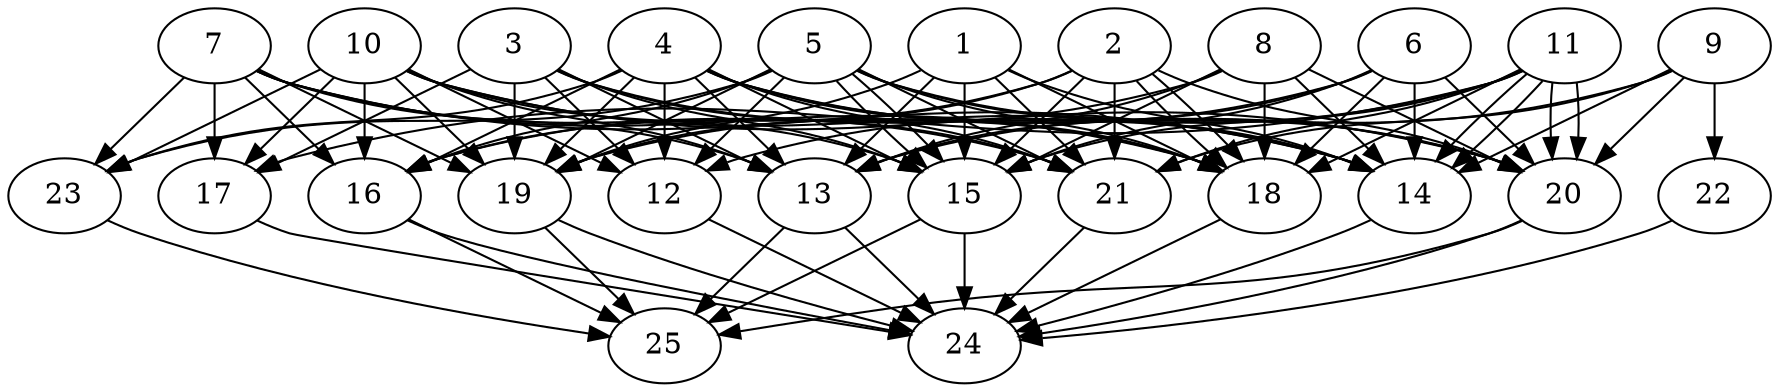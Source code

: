 // DAG automatically generated by daggen at Thu Oct  3 14:00:39 2019
// ./daggen --dot -n 25 --ccr 0.5 --fat 0.7 --regular 0.5 --density 0.9 --mindata 5242880 --maxdata 52428800 
digraph G {
  1 [size="16066560", alpha="0.13", expect_size="8033280"] 
  1 -> 13 [size ="8033280"]
  1 -> 14 [size ="8033280"]
  1 -> 15 [size ="8033280"]
  1 -> 18 [size ="8033280"]
  1 -> 19 [size ="8033280"]
  1 -> 21 [size ="8033280"]
  2 [size="38576128", alpha="0.00", expect_size="19288064"] 
  2 -> 15 [size ="19288064"]
  2 -> 16 [size ="19288064"]
  2 -> 18 [size ="19288064"]
  2 -> 18 [size ="19288064"]
  2 -> 19 [size ="19288064"]
  2 -> 20 [size ="19288064"]
  2 -> 21 [size ="19288064"]
  3 [size="93433856", alpha="0.04", expect_size="46716928"] 
  3 -> 12 [size ="46716928"]
  3 -> 13 [size ="46716928"]
  3 -> 15 [size ="46716928"]
  3 -> 17 [size ="46716928"]
  3 -> 18 [size ="46716928"]
  3 -> 19 [size ="46716928"]
  3 -> 21 [size ="46716928"]
  4 [size="49461248", alpha="0.04", expect_size="24730624"] 
  4 -> 12 [size ="24730624"]
  4 -> 13 [size ="24730624"]
  4 -> 14 [size ="24730624"]
  4 -> 15 [size ="24730624"]
  4 -> 16 [size ="24730624"]
  4 -> 18 [size ="24730624"]
  4 -> 19 [size ="24730624"]
  4 -> 20 [size ="24730624"]
  4 -> 21 [size ="24730624"]
  4 -> 23 [size ="24730624"]
  5 [size="29059072", alpha="0.19", expect_size="14529536"] 
  5 -> 12 [size ="14529536"]
  5 -> 14 [size ="14529536"]
  5 -> 15 [size ="14529536"]
  5 -> 15 [size ="14529536"]
  5 -> 16 [size ="14529536"]
  5 -> 18 [size ="14529536"]
  5 -> 19 [size ="14529536"]
  5 -> 20 [size ="14529536"]
  5 -> 21 [size ="14529536"]
  5 -> 23 [size ="14529536"]
  6 [size="36775936", alpha="0.14", expect_size="18387968"] 
  6 -> 13 [size ="18387968"]
  6 -> 14 [size ="18387968"]
  6 -> 15 [size ="18387968"]
  6 -> 18 [size ="18387968"]
  6 -> 19 [size ="18387968"]
  6 -> 20 [size ="18387968"]
  7 [size="37980160", alpha="0.16", expect_size="18990080"] 
  7 -> 13 [size ="18990080"]
  7 -> 14 [size ="18990080"]
  7 -> 16 [size ="18990080"]
  7 -> 17 [size ="18990080"]
  7 -> 18 [size ="18990080"]
  7 -> 19 [size ="18990080"]
  7 -> 21 [size ="18990080"]
  7 -> 23 [size ="18990080"]
  8 [size="90075136", alpha="0.03", expect_size="45037568"] 
  8 -> 13 [size ="45037568"]
  8 -> 14 [size ="45037568"]
  8 -> 15 [size ="45037568"]
  8 -> 16 [size ="45037568"]
  8 -> 18 [size ="45037568"]
  8 -> 20 [size ="45037568"]
  9 [size="71897088", alpha="0.04", expect_size="35948544"] 
  9 -> 13 [size ="35948544"]
  9 -> 14 [size ="35948544"]
  9 -> 20 [size ="35948544"]
  9 -> 21 [size ="35948544"]
  9 -> 22 [size ="35948544"]
  10 [size="13948928", alpha="0.01", expect_size="6974464"] 
  10 -> 12 [size ="6974464"]
  10 -> 13 [size ="6974464"]
  10 -> 14 [size ="6974464"]
  10 -> 15 [size ="6974464"]
  10 -> 16 [size ="6974464"]
  10 -> 17 [size ="6974464"]
  10 -> 19 [size ="6974464"]
  10 -> 20 [size ="6974464"]
  10 -> 23 [size ="6974464"]
  11 [size="69558272", alpha="0.14", expect_size="34779136"] 
  11 -> 12 [size ="34779136"]
  11 -> 14 [size ="34779136"]
  11 -> 14 [size ="34779136"]
  11 -> 15 [size ="34779136"]
  11 -> 17 [size ="34779136"]
  11 -> 18 [size ="34779136"]
  11 -> 20 [size ="34779136"]
  11 -> 20 [size ="34779136"]
  11 -> 21 [size ="34779136"]
  12 [size="36065280", alpha="0.18", expect_size="18032640"] 
  12 -> 24 [size ="18032640"]
  13 [size="36341760", alpha="0.11", expect_size="18170880"] 
  13 -> 24 [size ="18170880"]
  13 -> 25 [size ="18170880"]
  14 [size="57055232", alpha="0.12", expect_size="28527616"] 
  14 -> 24 [size ="28527616"]
  15 [size="75343872", alpha="0.01", expect_size="37671936"] 
  15 -> 24 [size ="37671936"]
  15 -> 25 [size ="37671936"]
  16 [size="72110080", alpha="0.01", expect_size="36055040"] 
  16 -> 24 [size ="36055040"]
  16 -> 25 [size ="36055040"]
  17 [size="42864640", alpha="0.08", expect_size="21432320"] 
  17 -> 24 [size ="21432320"]
  18 [size="26232832", alpha="0.03", expect_size="13116416"] 
  18 -> 24 [size ="13116416"]
  19 [size="39516160", alpha="0.17", expect_size="19758080"] 
  19 -> 24 [size ="19758080"]
  19 -> 25 [size ="19758080"]
  20 [size="56754176", alpha="0.06", expect_size="28377088"] 
  20 -> 24 [size ="28377088"]
  20 -> 25 [size ="28377088"]
  21 [size="61759488", alpha="0.16", expect_size="30879744"] 
  21 -> 24 [size ="30879744"]
  22 [size="34285568", alpha="0.13", expect_size="17142784"] 
  22 -> 24 [size ="17142784"]
  23 [size="23408640", alpha="0.07", expect_size="11704320"] 
  23 -> 25 [size ="11704320"]
  24 [size="74020864", alpha="0.09", expect_size="37010432"] 
  25 [size="37541888", alpha="0.15", expect_size="18770944"] 
}
